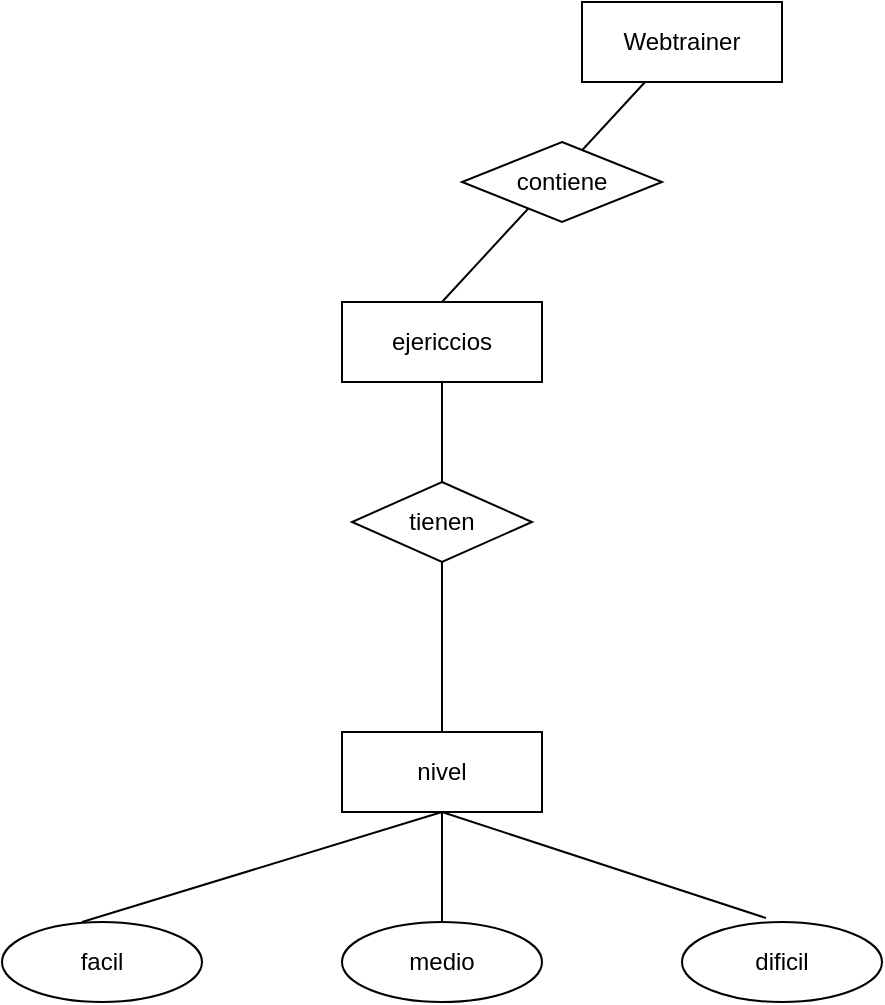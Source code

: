 <mxfile version="22.0.3" type="device">
  <diagram name="Página-1" id="RwCs_3Kcu4jkujdT6ZMp">
    <mxGraphModel dx="712" dy="827" grid="1" gridSize="10" guides="1" tooltips="1" connect="1" arrows="1" fold="1" page="1" pageScale="1" pageWidth="827" pageHeight="1169" math="0" shadow="0">
      <root>
        <mxCell id="0" />
        <mxCell id="1" parent="0" />
        <mxCell id="bFMCMidZZxMi9hOuai3X-2" value="Webtrainer" style="whiteSpace=wrap;html=1;align=center;" vertex="1" parent="1">
          <mxGeometry x="450" y="200" width="100" height="40" as="geometry" />
        </mxCell>
        <mxCell id="bFMCMidZZxMi9hOuai3X-4" value="ejericcios" style="whiteSpace=wrap;html=1;align=center;" vertex="1" parent="1">
          <mxGeometry x="330" y="350" width="100" height="40" as="geometry" />
        </mxCell>
        <mxCell id="bFMCMidZZxMi9hOuai3X-5" value="" style="endArrow=none;html=1;rounded=0;exitX=0.5;exitY=0;exitDx=0;exitDy=0;" edge="1" parent="1" source="bFMCMidZZxMi9hOuai3X-4" target="bFMCMidZZxMi9hOuai3X-2">
          <mxGeometry relative="1" as="geometry">
            <mxPoint x="440" y="330" as="sourcePoint" />
            <mxPoint x="600" y="330" as="targetPoint" />
          </mxGeometry>
        </mxCell>
        <mxCell id="bFMCMidZZxMi9hOuai3X-6" value="contiene" style="shape=rhombus;perimeter=rhombusPerimeter;whiteSpace=wrap;html=1;align=center;" vertex="1" parent="1">
          <mxGeometry x="390" y="270" width="100" height="40" as="geometry" />
        </mxCell>
        <mxCell id="bFMCMidZZxMi9hOuai3X-8" value="nivel" style="whiteSpace=wrap;html=1;align=center;" vertex="1" parent="1">
          <mxGeometry x="330" y="565" width="100" height="40" as="geometry" />
        </mxCell>
        <mxCell id="bFMCMidZZxMi9hOuai3X-11" value="" style="endArrow=none;html=1;rounded=0;exitX=0.5;exitY=1;exitDx=0;exitDy=0;entryX=0.5;entryY=0;entryDx=0;entryDy=0;" edge="1" parent="1" source="bFMCMidZZxMi9hOuai3X-16" target="bFMCMidZZxMi9hOuai3X-8">
          <mxGeometry relative="1" as="geometry">
            <mxPoint x="430" y="430" as="sourcePoint" />
            <mxPoint x="590" y="430" as="targetPoint" />
          </mxGeometry>
        </mxCell>
        <mxCell id="bFMCMidZZxMi9hOuai3X-17" value="" style="endArrow=none;html=1;rounded=0;exitX=0.5;exitY=1;exitDx=0;exitDy=0;entryX=0.5;entryY=0;entryDx=0;entryDy=0;" edge="1" parent="1" source="bFMCMidZZxMi9hOuai3X-4" target="bFMCMidZZxMi9hOuai3X-16">
          <mxGeometry relative="1" as="geometry">
            <mxPoint x="380" y="390" as="sourcePoint" />
            <mxPoint x="375" y="510" as="targetPoint" />
          </mxGeometry>
        </mxCell>
        <mxCell id="bFMCMidZZxMi9hOuai3X-16" value="tienen" style="shape=rhombus;perimeter=rhombusPerimeter;whiteSpace=wrap;html=1;align=center;" vertex="1" parent="1">
          <mxGeometry x="335" y="440" width="90" height="40" as="geometry" />
        </mxCell>
        <mxCell id="bFMCMidZZxMi9hOuai3X-23" value="facil" style="ellipse;whiteSpace=wrap;html=1;align=center;" vertex="1" parent="1">
          <mxGeometry x="160" y="660" width="100" height="40" as="geometry" />
        </mxCell>
        <mxCell id="bFMCMidZZxMi9hOuai3X-24" value="medio" style="ellipse;whiteSpace=wrap;html=1;align=center;" vertex="1" parent="1">
          <mxGeometry x="330" y="660" width="100" height="40" as="geometry" />
        </mxCell>
        <mxCell id="bFMCMidZZxMi9hOuai3X-25" value="dificil" style="ellipse;whiteSpace=wrap;html=1;align=center;" vertex="1" parent="1">
          <mxGeometry x="500" y="660" width="100" height="40" as="geometry" />
        </mxCell>
        <mxCell id="bFMCMidZZxMi9hOuai3X-26" value="" style="endArrow=none;html=1;rounded=0;entryX=0.5;entryY=1;entryDx=0;entryDy=0;" edge="1" parent="1" target="bFMCMidZZxMi9hOuai3X-8">
          <mxGeometry relative="1" as="geometry">
            <mxPoint x="200" y="660" as="sourcePoint" />
            <mxPoint x="360" y="660" as="targetPoint" />
          </mxGeometry>
        </mxCell>
        <mxCell id="bFMCMidZZxMi9hOuai3X-27" value="" style="endArrow=none;html=1;rounded=0;entryX=0.42;entryY=-0.05;entryDx=0;entryDy=0;entryPerimeter=0;" edge="1" parent="1" target="bFMCMidZZxMi9hOuai3X-25">
          <mxGeometry relative="1" as="geometry">
            <mxPoint x="380" y="605" as="sourcePoint" />
            <mxPoint x="560" y="550" as="targetPoint" />
          </mxGeometry>
        </mxCell>
        <mxCell id="bFMCMidZZxMi9hOuai3X-28" value="" style="endArrow=none;html=1;rounded=0;" edge="1" parent="1" target="bFMCMidZZxMi9hOuai3X-24">
          <mxGeometry relative="1" as="geometry">
            <mxPoint x="380" y="605" as="sourcePoint" />
            <mxPoint x="542" y="658" as="targetPoint" />
          </mxGeometry>
        </mxCell>
      </root>
    </mxGraphModel>
  </diagram>
</mxfile>
